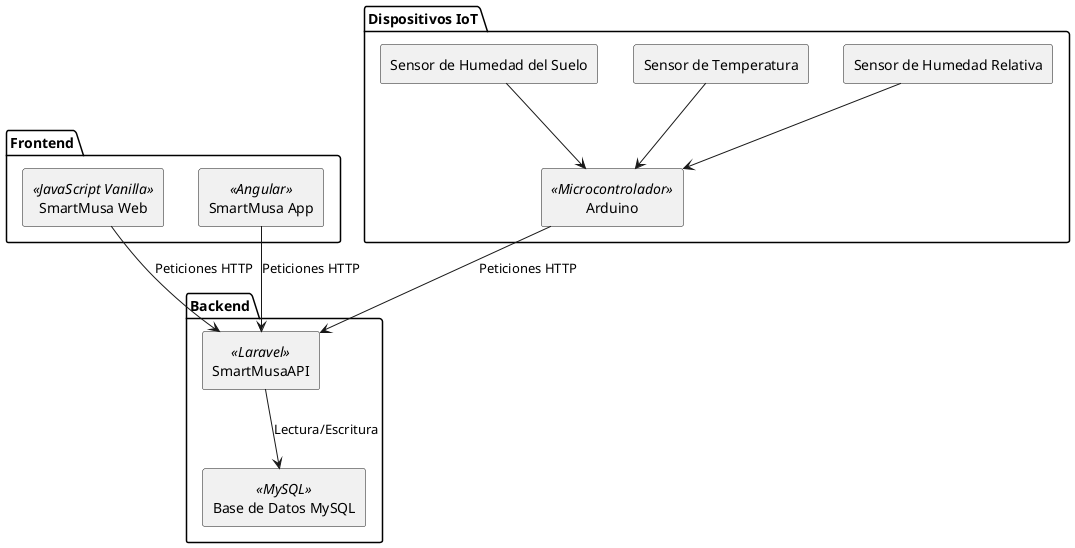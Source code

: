 @startuml
skinparam componentStyle rectangle

package "Backend" {
    [SmartMusaAPI] <<Laravel>>
    [Base de Datos MySQL] <<MySQL>>
}

package "Frontend" {
    [SmartMusa Web] <<JavaScript Vanilla>>
    [SmartMusa App] <<Angular>>
}

package "Dispositivos IoT" {
    [Arduino] <<Microcontrolador>>
    [Sensor de Humedad Relativa]
    [Sensor de Temperatura]
    [Sensor de Humedad del Suelo]
}

[Arduino] --> [SmartMusaAPI] : Peticiones HTTP

[SmartMusaAPI] --> [Base de Datos MySQL] : Lectura/Escritura
[SmartMusa Web] --> [SmartMusaAPI] : Peticiones HTTP
[SmartMusa App] --> [SmartMusaAPI] : Peticiones HTTP

[Sensor de Humedad Relativa] --> [Arduino]
[Sensor de Temperatura] --> [Arduino]
[Sensor de Humedad del Suelo] --> [Arduino]

@enduml
